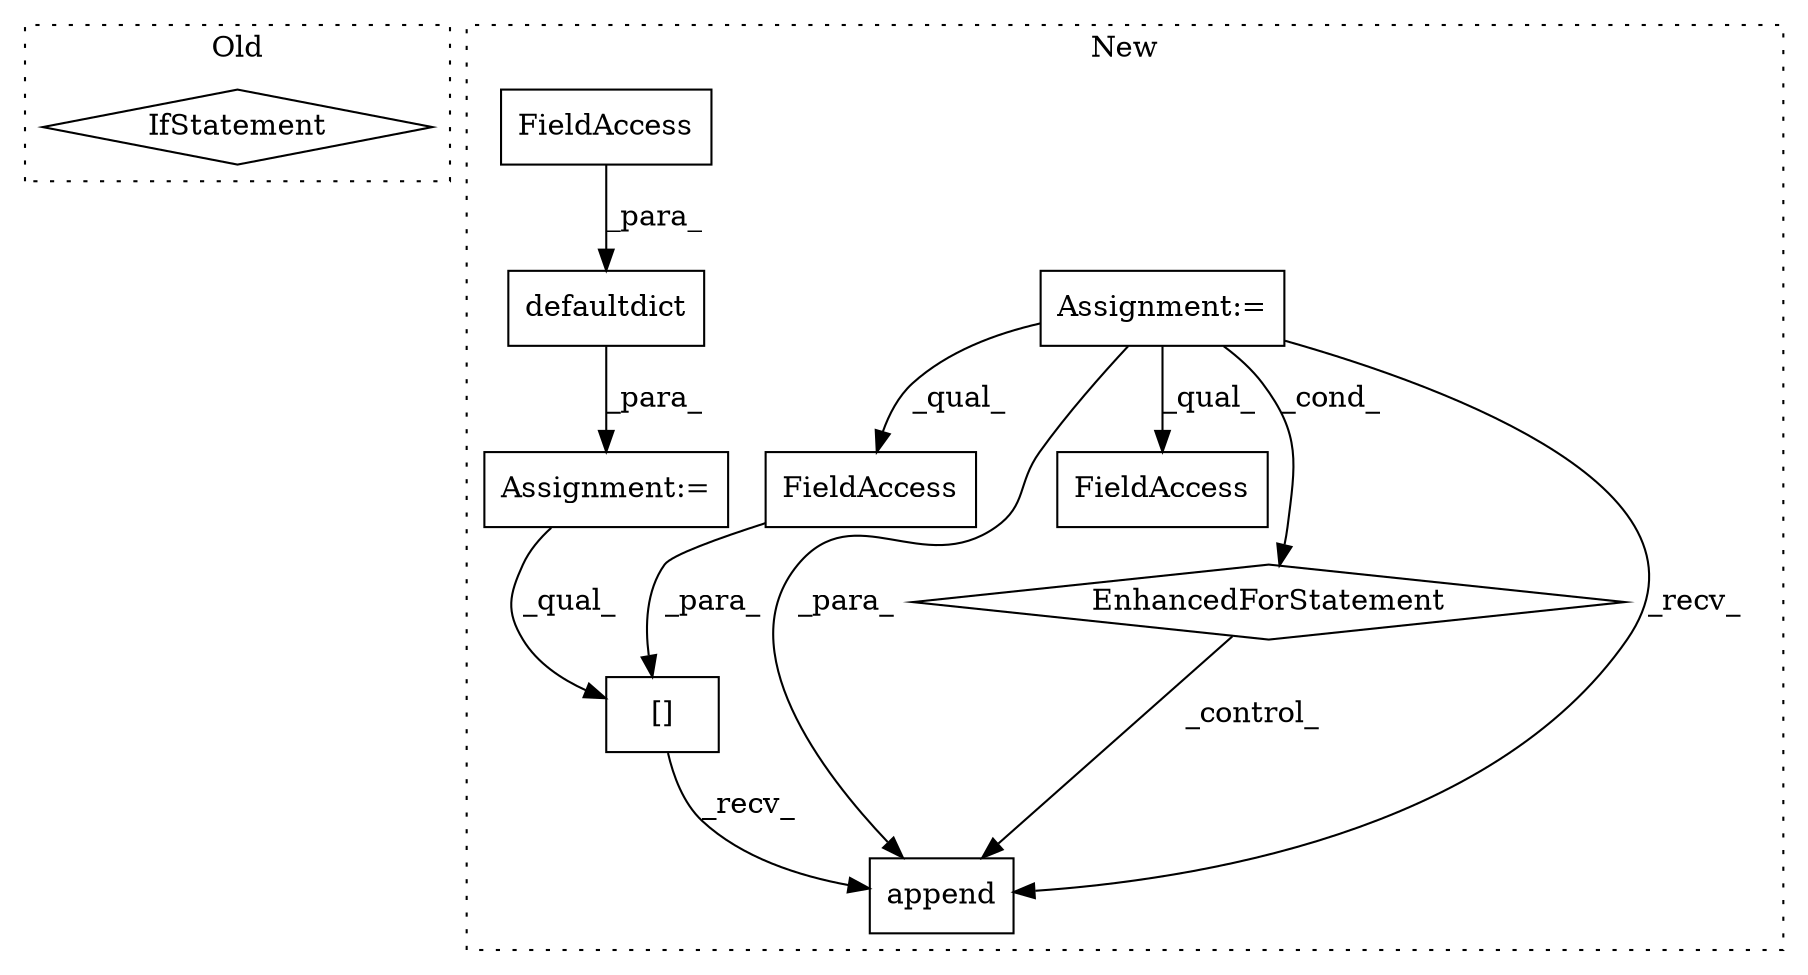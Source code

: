 digraph G {
subgraph cluster0 {
1 [label="IfStatement" a="25" s="1418" l="29" shape="diamond"];
label = "Old";
style="dotted";
}
subgraph cluster1 {
2 [label="defaultdict" a="32" s="611,627" l="12,1" shape="box"];
3 [label="Assignment:=" a="7" s="610" l="1" shape="box"];
4 [label="[]" a="2" s="918,932" l="6,1" shape="box"];
5 [label="Assignment:=" a="7" s="634,712" l="53,2" shape="box"];
6 [label="EnhancedForStatement" a="70" s="634,712" l="53,2" shape="diamond"];
7 [label="FieldAccess" a="22" s="623" l="4" shape="box"];
8 [label="append" a="32" s="934,951" l="7,1" shape="box"];
9 [label="FieldAccess" a="22" s="924" l="8" shape="box"];
10 [label="FieldAccess" a="22" s="803" l="8" shape="box"];
label = "New";
style="dotted";
}
2 -> 3 [label="_para_"];
3 -> 4 [label="_qual_"];
4 -> 8 [label="_recv_"];
5 -> 6 [label="_cond_"];
5 -> 9 [label="_qual_"];
5 -> 8 [label="_recv_"];
5 -> 8 [label="_para_"];
5 -> 10 [label="_qual_"];
6 -> 8 [label="_control_"];
7 -> 2 [label="_para_"];
9 -> 4 [label="_para_"];
}